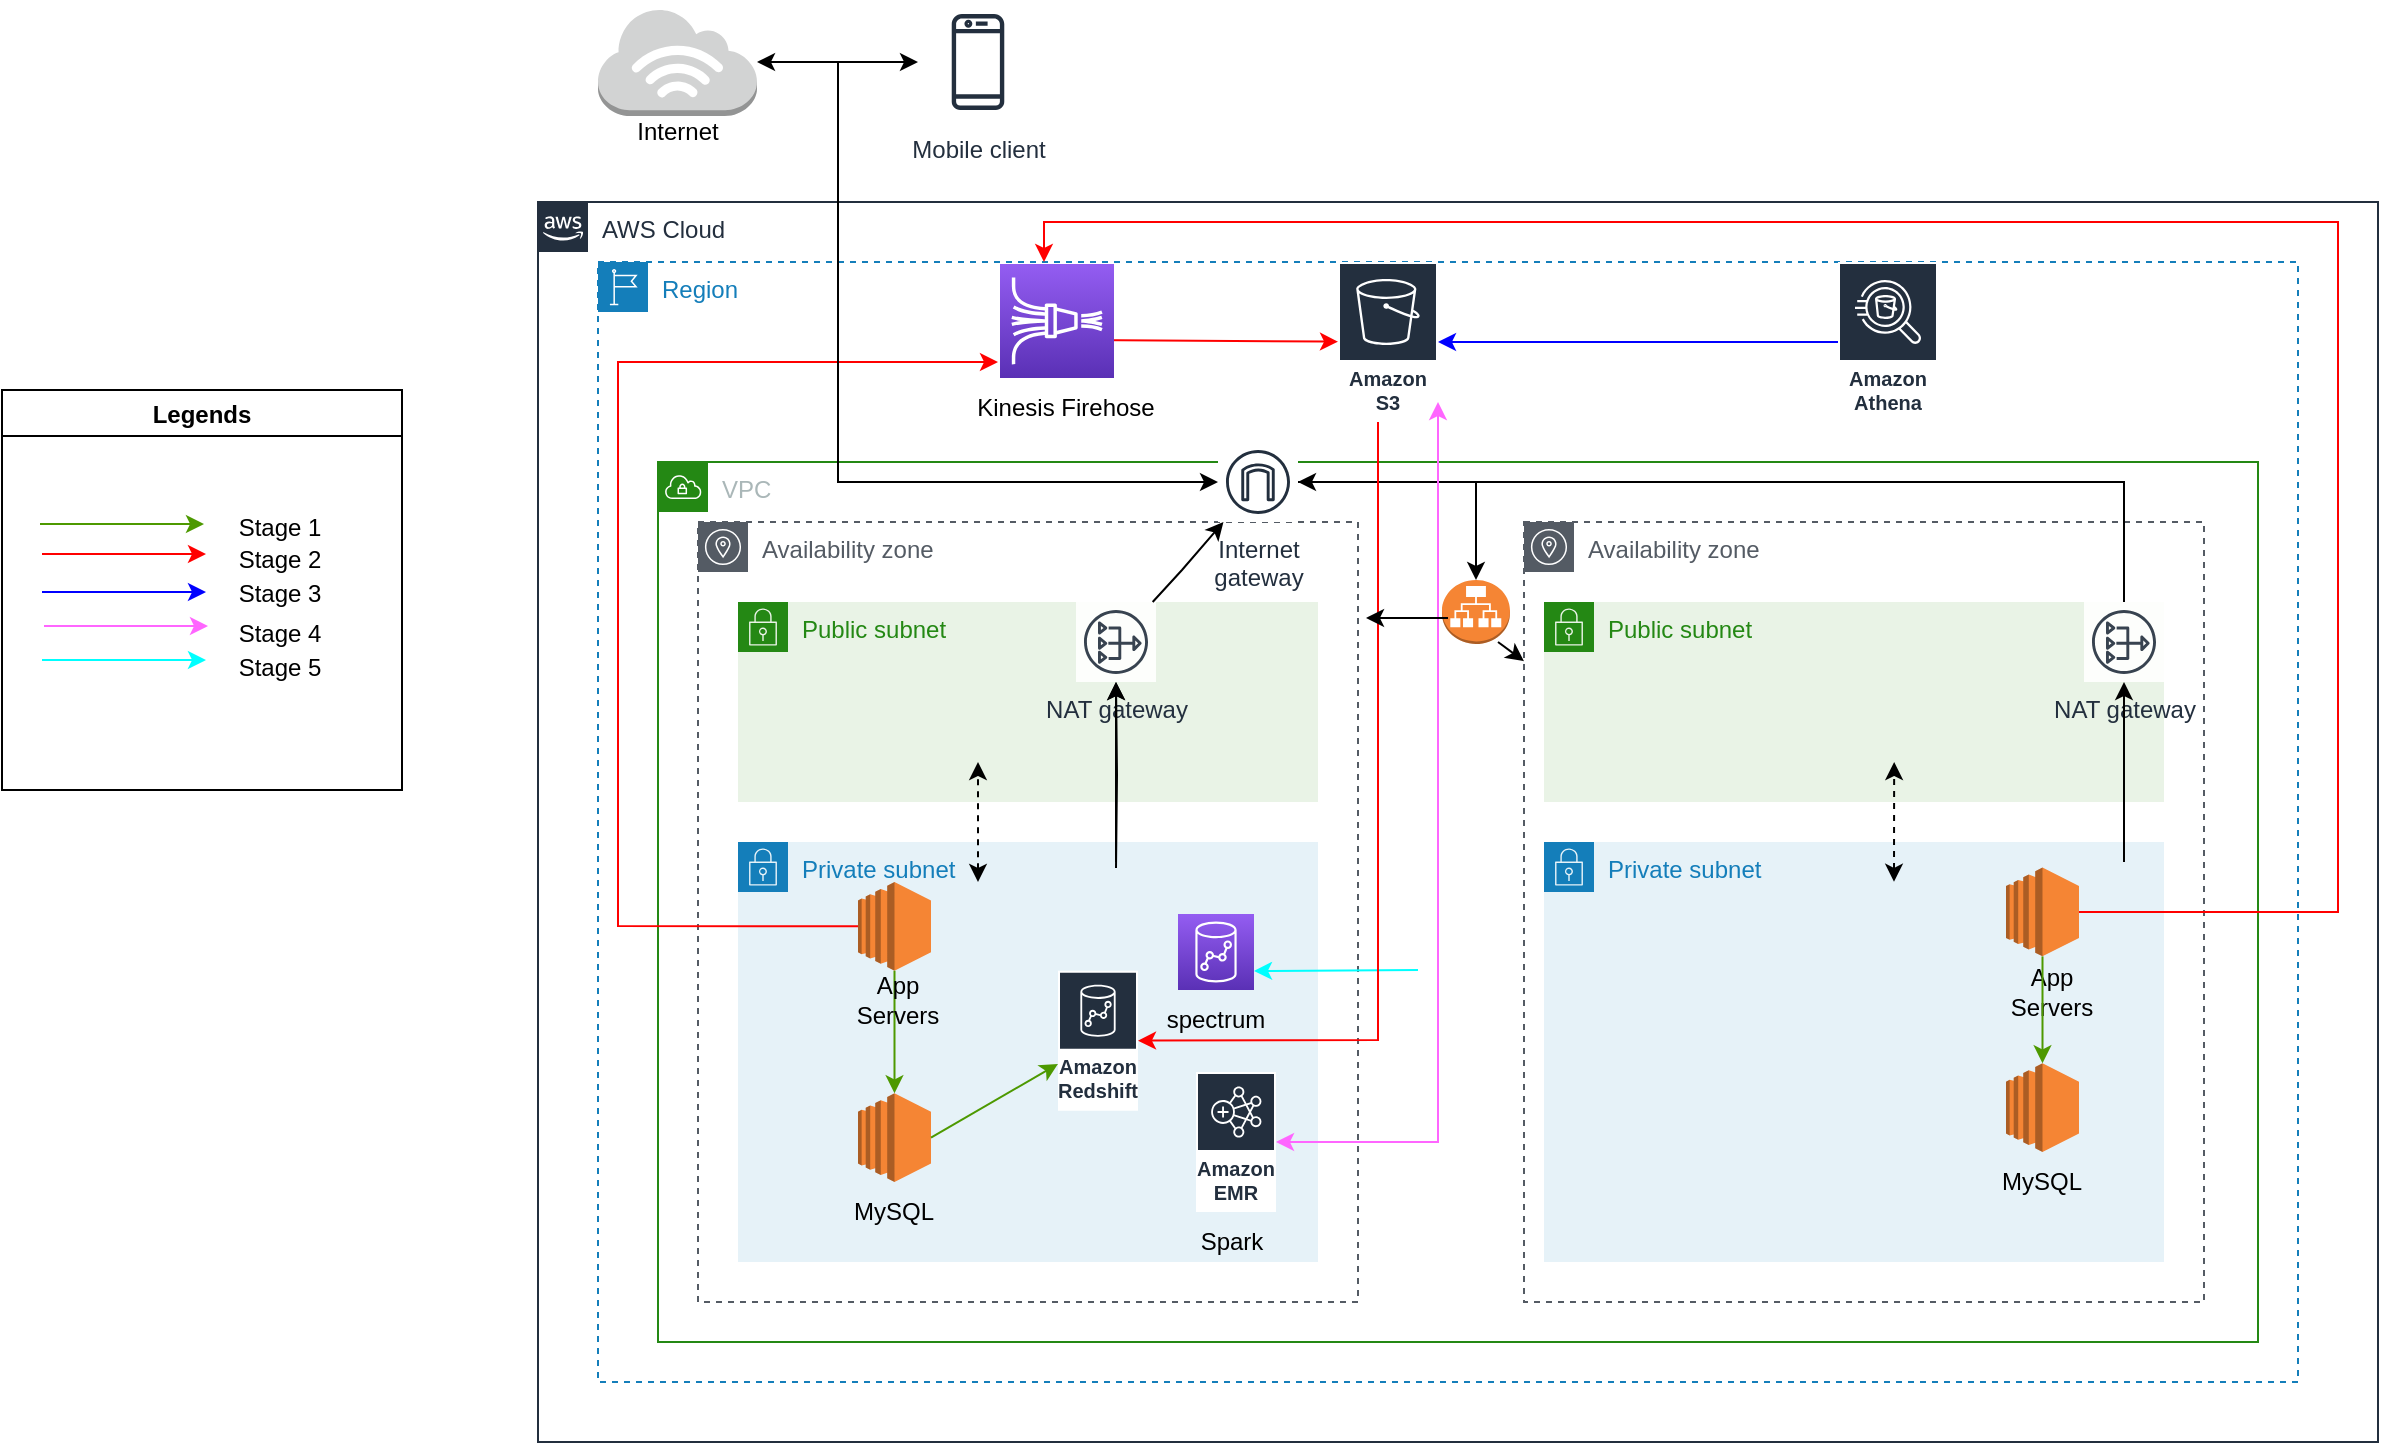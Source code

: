 <mxfile version="16.6.4" type="github">
  <diagram id="yhKweA5VbCMmsTNcMobQ" name="Page-1">
    <mxGraphModel dx="1822" dy="1162" grid="0" gridSize="10" guides="1" tooltips="1" connect="1" arrows="1" fold="1" page="0" pageScale="1" pageWidth="850" pageHeight="1100" math="0" shadow="0">
      <root>
        <mxCell id="0" />
        <mxCell id="1" parent="0" />
        <mxCell id="7ADdNedlcQ4gWojdDxL4-1" value="AWS Cloud" style="points=[[0,0],[0.25,0],[0.5,0],[0.75,0],[1,0],[1,0.25],[1,0.5],[1,0.75],[1,1],[0.75,1],[0.5,1],[0.25,1],[0,1],[0,0.75],[0,0.5],[0,0.25]];outlineConnect=0;gradientColor=none;html=1;whiteSpace=wrap;fontSize=12;fontStyle=0;container=1;pointerEvents=0;collapsible=0;recursiveResize=0;shape=mxgraph.aws4.group;grIcon=mxgraph.aws4.group_aws_cloud_alt;strokeColor=#232F3E;fillColor=none;verticalAlign=top;align=left;spacingLeft=30;fontColor=#232F3E;dashed=0;" parent="1" vertex="1">
          <mxGeometry x="10" y="80" width="920" height="620" as="geometry" />
        </mxCell>
        <mxCell id="7ADdNedlcQ4gWojdDxL4-2" value="Region" style="points=[[0,0],[0.25,0],[0.5,0],[0.75,0],[1,0],[1,0.25],[1,0.5],[1,0.75],[1,1],[0.75,1],[0.5,1],[0.25,1],[0,1],[0,0.75],[0,0.5],[0,0.25]];outlineConnect=0;gradientColor=none;html=1;whiteSpace=wrap;fontSize=12;fontStyle=0;container=1;pointerEvents=0;collapsible=0;recursiveResize=0;shape=mxgraph.aws4.group;grIcon=mxgraph.aws4.group_region;strokeColor=#147EBA;fillColor=none;verticalAlign=top;align=left;spacingLeft=30;fontColor=#147EBA;dashed=1;" parent="1" vertex="1">
          <mxGeometry x="40" y="110" width="850" height="560" as="geometry" />
        </mxCell>
        <mxCell id="7ADdNedlcQ4gWojdDxL4-30" value="Amazon S3" style="sketch=0;outlineConnect=0;fontColor=#232F3E;gradientColor=none;strokeColor=#ffffff;fillColor=#232F3E;dashed=0;verticalLabelPosition=middle;verticalAlign=bottom;align=center;html=1;whiteSpace=wrap;fontSize=10;fontStyle=1;spacing=3;shape=mxgraph.aws4.productIcon;prIcon=mxgraph.aws4.s3;" parent="7ADdNedlcQ4gWojdDxL4-2" vertex="1">
          <mxGeometry x="370" width="50" height="80" as="geometry" />
        </mxCell>
        <mxCell id="7ADdNedlcQ4gWojdDxL4-39" value="Amazon Athena" style="sketch=0;outlineConnect=0;fontColor=#232F3E;gradientColor=none;strokeColor=#ffffff;fillColor=#232F3E;dashed=0;verticalLabelPosition=middle;verticalAlign=bottom;align=center;html=1;whiteSpace=wrap;fontSize=10;fontStyle=1;spacing=3;shape=mxgraph.aws4.productIcon;prIcon=mxgraph.aws4.athena;" parent="7ADdNedlcQ4gWojdDxL4-2" vertex="1">
          <mxGeometry x="620" width="50" height="80" as="geometry" />
        </mxCell>
        <mxCell id="7ADdNedlcQ4gWojdDxL4-57" value="" style="endArrow=classic;html=1;rounded=0;strokeColor=#0000FF;" parent="7ADdNedlcQ4gWojdDxL4-2" source="7ADdNedlcQ4gWojdDxL4-39" target="7ADdNedlcQ4gWojdDxL4-30" edge="1">
          <mxGeometry width="50" height="50" relative="1" as="geometry">
            <mxPoint x="360" y="310" as="sourcePoint" />
            <mxPoint x="410" y="260" as="targetPoint" />
          </mxGeometry>
        </mxCell>
        <mxCell id="7ADdNedlcQ4gWojdDxL4-58" value="" style="endArrow=classic;html=1;rounded=0;exitX=0.933;exitY=0.39;exitDx=0;exitDy=0;exitPerimeter=0;strokeColor=#FF0000;" parent="7ADdNedlcQ4gWojdDxL4-2" target="7ADdNedlcQ4gWojdDxL4-30" edge="1">
          <mxGeometry width="50" height="50" relative="1" as="geometry">
            <mxPoint x="241.985" y="39" as="sourcePoint" />
            <mxPoint x="410" y="260" as="targetPoint" />
          </mxGeometry>
        </mxCell>
        <mxCell id="jwfu2s2IBSjofHwO_xUc-1" value="" style="sketch=0;points=[[0,0,0],[0.25,0,0],[0.5,0,0],[0.75,0,0],[1,0,0],[0,1,0],[0.25,1,0],[0.5,1,0],[0.75,1,0],[1,1,0],[0,0.25,0],[0,0.5,0],[0,0.75,0],[1,0.25,0],[1,0.5,0],[1,0.75,0]];outlineConnect=0;fontColor=#232F3E;gradientColor=#945DF2;gradientDirection=north;fillColor=#5A30B5;strokeColor=#ffffff;dashed=0;verticalLabelPosition=bottom;verticalAlign=top;align=center;html=1;fontSize=12;fontStyle=0;aspect=fixed;shape=mxgraph.aws4.resourceIcon;resIcon=mxgraph.aws4.kinesis_data_firehose;" vertex="1" parent="7ADdNedlcQ4gWojdDxL4-2">
          <mxGeometry x="201" y="1" width="57" height="57" as="geometry" />
        </mxCell>
        <mxCell id="jwfu2s2IBSjofHwO_xUc-2" value="Kinesis Firehose" style="text;html=1;strokeColor=none;fillColor=none;align=center;verticalAlign=middle;whiteSpace=wrap;rounded=0;" vertex="1" parent="7ADdNedlcQ4gWojdDxL4-2">
          <mxGeometry x="186" y="58" width="96" height="30" as="geometry" />
        </mxCell>
        <mxCell id="7ADdNedlcQ4gWojdDxL4-3" value="VPC" style="points=[[0,0],[0.25,0],[0.5,0],[0.75,0],[1,0],[1,0.25],[1,0.5],[1,0.75],[1,1],[0.75,1],[0.5,1],[0.25,1],[0,1],[0,0.75],[0,0.5],[0,0.25]];outlineConnect=0;gradientColor=none;html=1;whiteSpace=wrap;fontSize=12;fontStyle=0;container=1;pointerEvents=0;collapsible=0;recursiveResize=0;shape=mxgraph.aws4.group;grIcon=mxgraph.aws4.group_vpc;strokeColor=#248814;fillColor=none;verticalAlign=top;align=left;spacingLeft=30;fontColor=#AAB7B8;dashed=0;" parent="1" vertex="1">
          <mxGeometry x="70" y="210" width="800" height="440" as="geometry" />
        </mxCell>
        <mxCell id="7ADdNedlcQ4gWojdDxL4-6" value="Availability zone" style="sketch=0;outlineConnect=0;gradientColor=none;html=1;whiteSpace=wrap;fontSize=12;fontStyle=0;shape=mxgraph.aws4.group;grIcon=mxgraph.aws4.group_availability_zone;strokeColor=#545B64;fillColor=none;verticalAlign=top;align=left;spacingLeft=30;fontColor=#545B64;dashed=1;" parent="7ADdNedlcQ4gWojdDxL4-3" vertex="1">
          <mxGeometry x="20" y="30" width="330" height="390" as="geometry" />
        </mxCell>
        <mxCell id="7ADdNedlcQ4gWojdDxL4-7" value="Availability zone" style="sketch=0;outlineConnect=0;gradientColor=none;html=1;whiteSpace=wrap;fontSize=12;fontStyle=0;shape=mxgraph.aws4.group;grIcon=mxgraph.aws4.group_availability_zone;strokeColor=#545B64;fillColor=none;verticalAlign=top;align=left;spacingLeft=30;fontColor=#545B64;dashed=1;" parent="7ADdNedlcQ4gWojdDxL4-3" vertex="1">
          <mxGeometry x="433" y="30" width="340" height="390" as="geometry" />
        </mxCell>
        <mxCell id="7ADdNedlcQ4gWojdDxL4-8" value="Internet&#xa;gateway" style="sketch=0;outlineConnect=0;fontColor=#232F3E;gradientColor=none;strokeColor=#232F3E;fillColor=#ffffff;dashed=0;verticalLabelPosition=bottom;verticalAlign=top;align=center;html=1;fontSize=12;fontStyle=0;aspect=fixed;shape=mxgraph.aws4.resourceIcon;resIcon=mxgraph.aws4.internet_gateway;" parent="7ADdNedlcQ4gWojdDxL4-3" vertex="1">
          <mxGeometry x="280" y="-10" width="40" height="40" as="geometry" />
        </mxCell>
        <mxCell id="7ADdNedlcQ4gWojdDxL4-9" value="Public subnet" style="points=[[0,0],[0.25,0],[0.5,0],[0.75,0],[1,0],[1,0.25],[1,0.5],[1,0.75],[1,1],[0.75,1],[0.5,1],[0.25,1],[0,1],[0,0.75],[0,0.5],[0,0.25]];outlineConnect=0;gradientColor=none;html=1;whiteSpace=wrap;fontSize=12;fontStyle=0;container=1;pointerEvents=0;collapsible=0;recursiveResize=0;shape=mxgraph.aws4.group;grIcon=mxgraph.aws4.group_security_group;grStroke=0;strokeColor=#248814;fillColor=#E9F3E6;verticalAlign=top;align=left;spacingLeft=30;fontColor=#248814;dashed=0;" parent="7ADdNedlcQ4gWojdDxL4-3" vertex="1">
          <mxGeometry x="40" y="70" width="290" height="100" as="geometry" />
        </mxCell>
        <mxCell id="7ADdNedlcQ4gWojdDxL4-36" value="NAT gateway" style="sketch=0;outlineConnect=0;fontColor=#232F3E;gradientColor=none;strokeColor=#232F3E;fillColor=#ffffff;dashed=0;verticalLabelPosition=bottom;verticalAlign=top;align=center;html=1;fontSize=12;fontStyle=0;aspect=fixed;shape=mxgraph.aws4.resourceIcon;resIcon=mxgraph.aws4.nat_gateway;opacity=90;" parent="7ADdNedlcQ4gWojdDxL4-9" vertex="1">
          <mxGeometry x="169" width="40" height="40" as="geometry" />
        </mxCell>
        <mxCell id="7ADdNedlcQ4gWojdDxL4-10" value="Private subnet" style="points=[[0,0],[0.25,0],[0.5,0],[0.75,0],[1,0],[1,0.25],[1,0.5],[1,0.75],[1,1],[0.75,1],[0.5,1],[0.25,1],[0,1],[0,0.75],[0,0.5],[0,0.25]];outlineConnect=0;gradientColor=none;html=1;whiteSpace=wrap;fontSize=12;fontStyle=0;container=1;pointerEvents=0;collapsible=0;recursiveResize=0;shape=mxgraph.aws4.group;grIcon=mxgraph.aws4.group_security_group;grStroke=0;strokeColor=#147EBA;fillColor=#E6F2F8;verticalAlign=top;align=left;spacingLeft=30;fontColor=#147EBA;dashed=0;" parent="7ADdNedlcQ4gWojdDxL4-3" vertex="1">
          <mxGeometry x="40" y="190" width="290" height="210" as="geometry" />
        </mxCell>
        <mxCell id="7ADdNedlcQ4gWojdDxL4-14" value="" style="outlineConnect=0;dashed=0;verticalLabelPosition=bottom;verticalAlign=top;align=center;html=1;shape=mxgraph.aws3.ec2;fillColor=#F58534;gradientColor=none;aspect=fixed;" parent="7ADdNedlcQ4gWojdDxL4-10" vertex="1">
          <mxGeometry x="60" y="125.63" width="36.5" height="44.37" as="geometry" />
        </mxCell>
        <mxCell id="7ADdNedlcQ4gWojdDxL4-13" value="" style="outlineConnect=0;dashed=0;verticalLabelPosition=bottom;verticalAlign=top;align=center;html=1;shape=mxgraph.aws3.ec2;fillColor=#F58534;gradientColor=none;aspect=fixed;" parent="7ADdNedlcQ4gWojdDxL4-10" vertex="1">
          <mxGeometry x="60" y="20" width="36.5" height="44.37" as="geometry" />
        </mxCell>
        <mxCell id="7ADdNedlcQ4gWojdDxL4-26" value="MySQL" style="text;html=1;strokeColor=none;fillColor=none;align=center;verticalAlign=middle;whiteSpace=wrap;rounded=0;opacity=70;" parent="7ADdNedlcQ4gWojdDxL4-10" vertex="1">
          <mxGeometry x="48.25" y="170" width="60" height="30" as="geometry" />
        </mxCell>
        <mxCell id="7ADdNedlcQ4gWojdDxL4-43" value="" style="sketch=0;points=[[0,0,0],[0.25,0,0],[0.5,0,0],[0.75,0,0],[1,0,0],[0,1,0],[0.25,1,0],[0.5,1,0],[0.75,1,0],[1,1,0],[0,0.25,0],[0,0.5,0],[0,0.75,0],[1,0.25,0],[1,0.5,0],[1,0.75,0]];outlineConnect=0;fontColor=#232F3E;gradientColor=#945DF2;gradientDirection=north;fillColor=#5A30B5;strokeColor=#ffffff;dashed=0;verticalLabelPosition=bottom;verticalAlign=top;align=center;html=1;fontSize=12;fontStyle=0;aspect=fixed;shape=mxgraph.aws4.resourceIcon;resIcon=mxgraph.aws4.redshift;" parent="7ADdNedlcQ4gWojdDxL4-10" vertex="1">
          <mxGeometry x="220" y="36" width="38" height="38" as="geometry" />
        </mxCell>
        <mxCell id="7ADdNedlcQ4gWojdDxL4-48" value="" style="endArrow=classic;html=1;rounded=0;strokeColor=#4D9900;" parent="7ADdNedlcQ4gWojdDxL4-10" source="7ADdNedlcQ4gWojdDxL4-13" target="7ADdNedlcQ4gWojdDxL4-14" edge="1">
          <mxGeometry width="50" height="50" relative="1" as="geometry">
            <mxPoint x="290" y="20" as="sourcePoint" />
            <mxPoint x="340" y="-30" as="targetPoint" />
          </mxGeometry>
        </mxCell>
        <mxCell id="7ADdNedlcQ4gWojdDxL4-11" value="Public subnet" style="points=[[0,0],[0.25,0],[0.5,0],[0.75,0],[1,0],[1,0.25],[1,0.5],[1,0.75],[1,1],[0.75,1],[0.5,1],[0.25,1],[0,1],[0,0.75],[0,0.5],[0,0.25]];outlineConnect=0;gradientColor=none;html=1;whiteSpace=wrap;fontSize=12;fontStyle=0;container=1;pointerEvents=0;collapsible=0;recursiveResize=0;shape=mxgraph.aws4.group;grIcon=mxgraph.aws4.group_security_group;grStroke=0;strokeColor=#248814;fillColor=#E9F3E6;verticalAlign=top;align=left;spacingLeft=30;fontColor=#248814;dashed=0;" parent="7ADdNedlcQ4gWojdDxL4-3" vertex="1">
          <mxGeometry x="443" y="70" width="310" height="100" as="geometry" />
        </mxCell>
        <mxCell id="7ADdNedlcQ4gWojdDxL4-37" value="NAT gateway" style="sketch=0;outlineConnect=0;fontColor=#232F3E;gradientColor=none;strokeColor=#232F3E;fillColor=#ffffff;dashed=0;verticalLabelPosition=bottom;verticalAlign=top;align=center;html=1;fontSize=12;fontStyle=0;aspect=fixed;shape=mxgraph.aws4.resourceIcon;resIcon=mxgraph.aws4.nat_gateway;opacity=90;" parent="7ADdNedlcQ4gWojdDxL4-11" vertex="1">
          <mxGeometry x="270" width="40" height="40" as="geometry" />
        </mxCell>
        <mxCell id="7ADdNedlcQ4gWojdDxL4-12" value="Private subnet" style="points=[[0,0],[0.25,0],[0.5,0],[0.75,0],[1,0],[1,0.25],[1,0.5],[1,0.75],[1,1],[0.75,1],[0.5,1],[0.25,1],[0,1],[0,0.75],[0,0.5],[0,0.25]];outlineConnect=0;gradientColor=none;html=1;whiteSpace=wrap;fontSize=12;fontStyle=0;container=1;pointerEvents=0;collapsible=0;recursiveResize=0;shape=mxgraph.aws4.group;grIcon=mxgraph.aws4.group_security_group;grStroke=0;strokeColor=#147EBA;fillColor=#E6F2F8;verticalAlign=top;align=left;spacingLeft=30;fontColor=#147EBA;dashed=0;" parent="7ADdNedlcQ4gWojdDxL4-3" vertex="1">
          <mxGeometry x="443" y="190" width="310" height="210" as="geometry" />
        </mxCell>
        <mxCell id="7ADdNedlcQ4gWojdDxL4-17" value="" style="outlineConnect=0;dashed=0;verticalLabelPosition=bottom;verticalAlign=top;align=center;html=1;shape=mxgraph.aws3.ec2;fillColor=#F58534;gradientColor=none;aspect=fixed;" parent="7ADdNedlcQ4gWojdDxL4-12" vertex="1">
          <mxGeometry x="231" y="110.63" width="36.5" height="44.37" as="geometry" />
        </mxCell>
        <mxCell id="7ADdNedlcQ4gWojdDxL4-23" value="MySQL" style="text;html=1;strokeColor=none;fillColor=none;align=center;verticalAlign=middle;whiteSpace=wrap;rounded=0;opacity=70;" parent="7ADdNedlcQ4gWojdDxL4-12" vertex="1">
          <mxGeometry x="219.25" y="155" width="60" height="30" as="geometry" />
        </mxCell>
        <mxCell id="7ADdNedlcQ4gWojdDxL4-78" value="" style="endArrow=classic;html=1;rounded=0;" parent="7ADdNedlcQ4gWojdDxL4-12" target="7ADdNedlcQ4gWojdDxL4-37" edge="1">
          <mxGeometry width="50" height="50" relative="1" as="geometry">
            <mxPoint x="290" y="10" as="sourcePoint" />
            <mxPoint x="290" y="-40" as="targetPoint" />
          </mxGeometry>
        </mxCell>
        <mxCell id="7ADdNedlcQ4gWojdDxL4-82" value="" style="endArrow=classic;startArrow=classic;html=1;rounded=0;dashed=1;entryX=0.412;entryY=0.308;entryDx=0;entryDy=0;entryPerimeter=0;" parent="7ADdNedlcQ4gWojdDxL4-12" edge="1">
          <mxGeometry width="50" height="50" relative="1" as="geometry">
            <mxPoint x="175" y="19.88" as="sourcePoint" />
            <mxPoint x="175.08" y="-40.0" as="targetPoint" />
          </mxGeometry>
        </mxCell>
        <mxCell id="7ADdNedlcQ4gWojdDxL4-25" value="App Servers" style="text;html=1;strokeColor=none;fillColor=none;align=center;verticalAlign=middle;whiteSpace=wrap;rounded=0;opacity=70;" parent="7ADdNedlcQ4gWojdDxL4-12" vertex="1">
          <mxGeometry x="224" y="60" width="60" height="30" as="geometry" />
        </mxCell>
        <mxCell id="7ADdNedlcQ4gWojdDxL4-22" value="App Servers" style="text;html=1;strokeColor=none;fillColor=none;align=center;verticalAlign=middle;whiteSpace=wrap;rounded=0;opacity=70;" parent="7ADdNedlcQ4gWojdDxL4-3" vertex="1">
          <mxGeometry x="90" y="254.37" width="60" height="30" as="geometry" />
        </mxCell>
        <mxCell id="7ADdNedlcQ4gWojdDxL4-65" value="" style="endArrow=classic;html=1;rounded=0;" parent="7ADdNedlcQ4gWojdDxL4-3" source="7ADdNedlcQ4gWojdDxL4-36" target="7ADdNedlcQ4gWojdDxL4-8" edge="1">
          <mxGeometry width="50" height="50" relative="1" as="geometry">
            <mxPoint x="330" y="210" as="sourcePoint" />
            <mxPoint x="380" y="160" as="targetPoint" />
            <Array as="points">
              <mxPoint x="262" y="54" />
            </Array>
          </mxGeometry>
        </mxCell>
        <mxCell id="7ADdNedlcQ4gWojdDxL4-77" value="" style="endArrow=classic;html=1;rounded=0;" parent="7ADdNedlcQ4gWojdDxL4-3" target="7ADdNedlcQ4gWojdDxL4-36" edge="1">
          <mxGeometry width="50" height="50" relative="1" as="geometry">
            <mxPoint x="229" y="200" as="sourcePoint" />
            <mxPoint x="220" y="150" as="targetPoint" />
          </mxGeometry>
        </mxCell>
        <mxCell id="7ADdNedlcQ4gWojdDxL4-80" value="" style="endArrow=classic;startArrow=classic;html=1;rounded=0;dashed=1;" parent="7ADdNedlcQ4gWojdDxL4-3" edge="1">
          <mxGeometry width="50" height="50" relative="1" as="geometry">
            <mxPoint x="160" y="210" as="sourcePoint" />
            <mxPoint x="160" y="150" as="targetPoint" />
          </mxGeometry>
        </mxCell>
        <mxCell id="7ADdNedlcQ4gWojdDxL4-49" value="" style="endArrow=classic;html=1;exitX=1;exitY=0.5;exitDx=0;exitDy=0;exitPerimeter=0;curved=1;strokeColor=#4D9900;" parent="7ADdNedlcQ4gWojdDxL4-3" source="7ADdNedlcQ4gWojdDxL4-14" target="7ADdNedlcQ4gWojdDxL4-41" edge="1">
          <mxGeometry width="50" height="50" relative="1" as="geometry">
            <mxPoint x="330" y="210" as="sourcePoint" />
            <mxPoint x="200" y="338" as="targetPoint" />
          </mxGeometry>
        </mxCell>
        <mxCell id="7ADdNedlcQ4gWojdDxL4-41" value="Amazon Redshift" style="sketch=0;outlineConnect=0;fontColor=#232F3E;gradientColor=none;strokeColor=#ffffff;fillColor=#232F3E;dashed=0;verticalLabelPosition=middle;verticalAlign=bottom;align=center;html=1;whiteSpace=wrap;fontSize=10;fontStyle=1;spacing=3;shape=mxgraph.aws4.productIcon;prIcon=mxgraph.aws4.redshift;" parent="7ADdNedlcQ4gWojdDxL4-3" vertex="1">
          <mxGeometry x="200" y="254.37" width="40" height="70" as="geometry" />
        </mxCell>
        <mxCell id="UInEQlLYZHfzDErxerFb-8" style="edgeStyle=orthogonalEdgeStyle;rounded=0;orthogonalLoop=1;jettySize=auto;html=1;strokeColor=#4D9900;" parent="7ADdNedlcQ4gWojdDxL4-3" source="7ADdNedlcQ4gWojdDxL4-15" target="7ADdNedlcQ4gWojdDxL4-17" edge="1">
          <mxGeometry relative="1" as="geometry" />
        </mxCell>
        <mxCell id="7ADdNedlcQ4gWojdDxL4-15" value="" style="outlineConnect=0;dashed=0;verticalLabelPosition=bottom;verticalAlign=top;align=center;html=1;shape=mxgraph.aws3.ec2;fillColor=#F58534;gradientColor=none;aspect=fixed;" parent="7ADdNedlcQ4gWojdDxL4-3" vertex="1">
          <mxGeometry x="674" y="202.81" width="36.5" height="44.37" as="geometry" />
        </mxCell>
        <mxCell id="UInEQlLYZHfzDErxerFb-11" value="" style="endArrow=classic;html=1;rounded=0;" parent="7ADdNedlcQ4gWojdDxL4-3" source="7ADdNedlcQ4gWojdDxL4-37" target="7ADdNedlcQ4gWojdDxL4-8" edge="1">
          <mxGeometry width="50" height="50" relative="1" as="geometry">
            <mxPoint x="256.75" y="80" as="sourcePoint" />
            <mxPoint x="330" y="40" as="targetPoint" />
            <Array as="points">
              <mxPoint x="733" y="10" />
            </Array>
          </mxGeometry>
        </mxCell>
        <mxCell id="7ADdNedlcQ4gWojdDxL4-38" value="Amazon EMR" style="sketch=0;outlineConnect=0;fontColor=#232F3E;gradientColor=none;strokeColor=#ffffff;fillColor=#232F3E;dashed=0;verticalLabelPosition=middle;verticalAlign=bottom;align=center;html=1;whiteSpace=wrap;fontSize=10;fontStyle=1;spacing=3;shape=mxgraph.aws4.productIcon;prIcon=mxgraph.aws4.emr;" parent="7ADdNedlcQ4gWojdDxL4-3" vertex="1">
          <mxGeometry x="269" y="305" width="40" height="70" as="geometry" />
        </mxCell>
        <mxCell id="K-5VLS_lKm-DjJVDbKnK-3" value="" style="edgeStyle=orthogonalEdgeStyle;rounded=0;orthogonalLoop=1;jettySize=auto;html=1;" parent="7ADdNedlcQ4gWojdDxL4-3" target="7ADdNedlcQ4gWojdDxL4-36" edge="1">
          <mxGeometry relative="1" as="geometry">
            <mxPoint x="229" y="203" as="sourcePoint" />
          </mxGeometry>
        </mxCell>
        <mxCell id="jwfu2s2IBSjofHwO_xUc-4" value="Spark" style="text;html=1;strokeColor=none;fillColor=none;align=center;verticalAlign=middle;whiteSpace=wrap;rounded=0;" vertex="1" parent="7ADdNedlcQ4gWojdDxL4-3">
          <mxGeometry x="257" y="375" width="60" height="30" as="geometry" />
        </mxCell>
        <mxCell id="jwfu2s2IBSjofHwO_xUc-21" value="" style="outlineConnect=0;dashed=0;verticalLabelPosition=bottom;verticalAlign=top;align=center;html=1;shape=mxgraph.aws3.application_load_balancer;fillColor=#F58534;gradientColor=none;aspect=fixed;" vertex="1" parent="7ADdNedlcQ4gWojdDxL4-3">
          <mxGeometry x="392" y="59" width="34" height="32" as="geometry" />
        </mxCell>
        <mxCell id="jwfu2s2IBSjofHwO_xUc-22" value="" style="endArrow=classic;html=1;rounded=0;strokeColor=#000000;" edge="1" parent="7ADdNedlcQ4gWojdDxL4-3" source="7ADdNedlcQ4gWojdDxL4-8" target="jwfu2s2IBSjofHwO_xUc-21">
          <mxGeometry width="50" height="50" relative="1" as="geometry">
            <mxPoint x="116" y="157" as="sourcePoint" />
            <mxPoint x="166" y="107" as="targetPoint" />
            <Array as="points">
              <mxPoint x="409" y="10" />
            </Array>
          </mxGeometry>
        </mxCell>
        <mxCell id="jwfu2s2IBSjofHwO_xUc-26" value="" style="endArrow=classic;html=1;rounded=0;strokeColor=#000000;" edge="1" parent="7ADdNedlcQ4gWojdDxL4-3" target="7ADdNedlcQ4gWojdDxL4-7">
          <mxGeometry width="50" height="50" relative="1" as="geometry">
            <mxPoint x="420" y="90" as="sourcePoint" />
            <mxPoint x="166" y="107" as="targetPoint" />
          </mxGeometry>
        </mxCell>
        <mxCell id="7ADdNedlcQ4gWojdDxL4-59" value="" style="endArrow=classic;startArrow=classic;html=1;rounded=0;strokeColor=#FF66FF;" parent="1" source="7ADdNedlcQ4gWojdDxL4-38" edge="1">
          <mxGeometry width="50" height="50" relative="1" as="geometry">
            <mxPoint x="400" y="420" as="sourcePoint" />
            <mxPoint x="460" y="180" as="targetPoint" />
            <Array as="points">
              <mxPoint x="460" y="550" />
            </Array>
          </mxGeometry>
        </mxCell>
        <mxCell id="7ADdNedlcQ4gWojdDxL4-69" value="" style="outlineConnect=0;dashed=0;verticalLabelPosition=bottom;verticalAlign=top;align=center;html=1;shape=mxgraph.aws3.internet_3;fillColor=#D2D3D3;gradientColor=none;" parent="1" vertex="1">
          <mxGeometry x="40" y="-17" width="79.5" height="54" as="geometry" />
        </mxCell>
        <mxCell id="7ADdNedlcQ4gWojdDxL4-72" value="Internet" style="text;html=1;strokeColor=none;fillColor=none;align=center;verticalAlign=middle;whiteSpace=wrap;rounded=0;opacity=70;" parent="1" vertex="1">
          <mxGeometry x="49.75" y="30" width="60" height="30" as="geometry" />
        </mxCell>
        <mxCell id="7ADdNedlcQ4gWojdDxL4-83" value="" style="endArrow=classic;html=1;rounded=0;strokeColor=#FF0000;" parent="1" source="7ADdNedlcQ4gWojdDxL4-13" edge="1">
          <mxGeometry width="50" height="50" relative="1" as="geometry">
            <mxPoint x="400" y="420" as="sourcePoint" />
            <mxPoint x="240" y="160" as="targetPoint" />
            <Array as="points">
              <mxPoint x="50" y="442" />
              <mxPoint x="50" y="160" />
            </Array>
          </mxGeometry>
        </mxCell>
        <mxCell id="UInEQlLYZHfzDErxerFb-13" style="edgeStyle=orthogonalEdgeStyle;orthogonalLoop=1;jettySize=auto;html=1;rounded=0;strokeColor=#FF0000;" parent="1" source="7ADdNedlcQ4gWojdDxL4-15" edge="1">
          <mxGeometry relative="1" as="geometry">
            <Array as="points">
              <mxPoint x="910" y="435" />
              <mxPoint x="910" y="90" />
              <mxPoint x="263" y="90" />
            </Array>
            <mxPoint x="263" y="110" as="targetPoint" />
          </mxGeometry>
        </mxCell>
        <mxCell id="mRcA9u4ltrxuGY9MF4_o-5" value="" style="endArrow=classic;html=1;rounded=0;strokeColor=#00FFFF;entryX=1;entryY=0.75;entryDx=0;entryDy=0;entryPerimeter=0;" parent="1" target="7ADdNedlcQ4gWojdDxL4-43" edge="1">
          <mxGeometry width="50" height="50" relative="1" as="geometry">
            <mxPoint x="450" y="464" as="sourcePoint" />
            <mxPoint x="510" y="380" as="targetPoint" />
          </mxGeometry>
        </mxCell>
        <mxCell id="7ADdNedlcQ4gWojdDxL4-45" value="spectrum" style="text;html=1;strokeColor=none;fillColor=none;align=center;verticalAlign=middle;whiteSpace=wrap;rounded=0;opacity=70;" parent="1" vertex="1">
          <mxGeometry x="319" y="474" width="60" height="30" as="geometry" />
        </mxCell>
        <mxCell id="K-5VLS_lKm-DjJVDbKnK-4" value="" style="endArrow=classic;html=1;rounded=0;strokeColor=#FF0000;" parent="1" target="7ADdNedlcQ4gWojdDxL4-41" edge="1">
          <mxGeometry width="50" height="50" relative="1" as="geometry">
            <mxPoint x="430" y="190" as="sourcePoint" />
            <mxPoint x="238" y="326" as="targetPoint" />
            <Array as="points">
              <mxPoint x="430" y="499" />
            </Array>
          </mxGeometry>
        </mxCell>
        <mxCell id="7wpomoBz_4L5hQo5Q8Fc-1" value="Mobile client" style="sketch=0;outlineConnect=0;fontColor=#232F3E;gradientColor=none;strokeColor=#232F3E;fillColor=#ffffff;dashed=0;verticalLabelPosition=bottom;verticalAlign=top;align=center;html=1;fontSize=12;fontStyle=0;aspect=fixed;shape=mxgraph.aws4.resourceIcon;resIcon=mxgraph.aws4.mobile_client;" parent="1" vertex="1">
          <mxGeometry x="200" y="-20" width="60" height="60" as="geometry" />
        </mxCell>
        <mxCell id="7wpomoBz_4L5hQo5Q8Fc-3" value="" style="endArrow=classic;html=1;rounded=0;" parent="1" target="7ADdNedlcQ4gWojdDxL4-8" edge="1">
          <mxGeometry width="50" height="50" relative="1" as="geometry">
            <mxPoint x="160" y="10" as="sourcePoint" />
            <mxPoint x="490" y="210" as="targetPoint" />
            <Array as="points">
              <mxPoint x="160" y="220" />
            </Array>
          </mxGeometry>
        </mxCell>
        <mxCell id="7wpomoBz_4L5hQo5Q8Fc-4" value="" style="endArrow=classic;startArrow=classic;html=1;rounded=0;" parent="1" source="7ADdNedlcQ4gWojdDxL4-69" target="7wpomoBz_4L5hQo5Q8Fc-1" edge="1">
          <mxGeometry width="50" height="50" relative="1" as="geometry">
            <mxPoint x="440" y="260" as="sourcePoint" />
            <mxPoint x="490" y="210" as="targetPoint" />
          </mxGeometry>
        </mxCell>
        <mxCell id="jwfu2s2IBSjofHwO_xUc-7" value="" style="endArrow=classic;html=1;rounded=0;strokeColor=#4D9900;" edge="1" parent="1">
          <mxGeometry width="50" height="50" relative="1" as="geometry">
            <mxPoint x="-239" y="241" as="sourcePoint" />
            <mxPoint x="-157" y="241" as="targetPoint" />
          </mxGeometry>
        </mxCell>
        <mxCell id="jwfu2s2IBSjofHwO_xUc-8" value="" style="endArrow=classic;html=1;rounded=0;strokeColor=#FF0000;" edge="1" parent="1">
          <mxGeometry width="50" height="50" relative="1" as="geometry">
            <mxPoint x="-238" y="256" as="sourcePoint" />
            <mxPoint x="-156" y="256" as="targetPoint" />
          </mxGeometry>
        </mxCell>
        <mxCell id="jwfu2s2IBSjofHwO_xUc-9" value="" style="endArrow=classic;html=1;rounded=0;strokeColor=#0000FF;" edge="1" parent="1">
          <mxGeometry width="50" height="50" relative="1" as="geometry">
            <mxPoint x="-238" y="275" as="sourcePoint" />
            <mxPoint x="-156" y="275" as="targetPoint" />
          </mxGeometry>
        </mxCell>
        <mxCell id="jwfu2s2IBSjofHwO_xUc-10" value="" style="endArrow=classic;html=1;rounded=0;strokeColor=#FF66FF;" edge="1" parent="1">
          <mxGeometry width="50" height="50" relative="1" as="geometry">
            <mxPoint x="-237" y="292" as="sourcePoint" />
            <mxPoint x="-155" y="292" as="targetPoint" />
          </mxGeometry>
        </mxCell>
        <mxCell id="jwfu2s2IBSjofHwO_xUc-11" value="" style="endArrow=classic;html=1;rounded=0;strokeColor=#00FFFF;" edge="1" parent="1">
          <mxGeometry width="50" height="50" relative="1" as="geometry">
            <mxPoint x="-238" y="309" as="sourcePoint" />
            <mxPoint x="-156" y="309" as="targetPoint" />
          </mxGeometry>
        </mxCell>
        <mxCell id="jwfu2s2IBSjofHwO_xUc-14" value="Stage 2" style="text;html=1;strokeColor=none;fillColor=none;align=center;verticalAlign=middle;whiteSpace=wrap;rounded=0;" vertex="1" parent="1">
          <mxGeometry x="-149" y="249" width="60" height="20" as="geometry" />
        </mxCell>
        <mxCell id="jwfu2s2IBSjofHwO_xUc-15" value="Stage 3" style="text;html=1;strokeColor=none;fillColor=none;align=center;verticalAlign=middle;whiteSpace=wrap;rounded=0;" vertex="1" parent="1">
          <mxGeometry x="-149" y="266" width="60" height="20" as="geometry" />
        </mxCell>
        <mxCell id="jwfu2s2IBSjofHwO_xUc-16" value="Stage 4" style="text;html=1;strokeColor=none;fillColor=none;align=center;verticalAlign=middle;whiteSpace=wrap;rounded=0;" vertex="1" parent="1">
          <mxGeometry x="-149" y="286" width="60" height="20" as="geometry" />
        </mxCell>
        <mxCell id="jwfu2s2IBSjofHwO_xUc-17" value="Stage 5" style="text;html=1;strokeColor=none;fillColor=none;align=center;verticalAlign=middle;whiteSpace=wrap;rounded=0;" vertex="1" parent="1">
          <mxGeometry x="-149" y="303" width="60" height="20" as="geometry" />
        </mxCell>
        <mxCell id="jwfu2s2IBSjofHwO_xUc-18" value="Stage 1" style="text;html=1;strokeColor=none;fillColor=none;align=center;verticalAlign=middle;whiteSpace=wrap;rounded=0;" vertex="1" parent="1">
          <mxGeometry x="-149" y="233" width="60" height="20" as="geometry" />
        </mxCell>
        <mxCell id="jwfu2s2IBSjofHwO_xUc-20" value="Legends" style="swimlane;" vertex="1" parent="1">
          <mxGeometry x="-258" y="174" width="200" height="200" as="geometry" />
        </mxCell>
        <mxCell id="jwfu2s2IBSjofHwO_xUc-25" value="" style="endArrow=classic;html=1;rounded=0;strokeColor=#000000;" edge="1" parent="1">
          <mxGeometry width="50" height="50" relative="1" as="geometry">
            <mxPoint x="465" y="288" as="sourcePoint" />
            <mxPoint x="424" y="288" as="targetPoint" />
          </mxGeometry>
        </mxCell>
      </root>
    </mxGraphModel>
  </diagram>
</mxfile>
